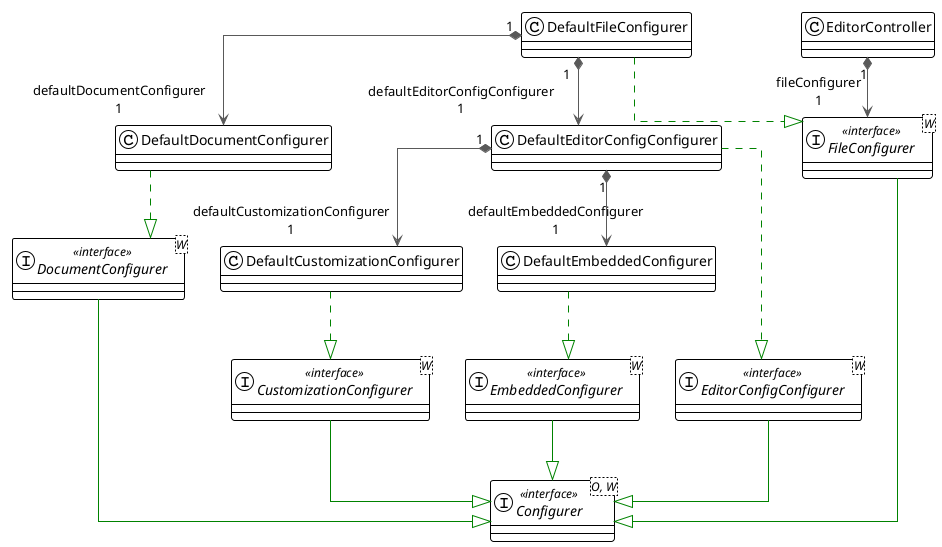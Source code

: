 @startuml

!theme plain
top to bottom direction
skinparam linetype ortho

interface Configurer<O, W> << interface >>
interface CustomizationConfigurer<W> << interface >>
class DefaultCustomizationConfigurer
class DefaultDocumentConfigurer
class DefaultEditorConfigConfigurer
class DefaultEmbeddedConfigurer
class DefaultFileConfigurer
interface DocumentConfigurer<W> << interface >>
interface EditorConfigConfigurer<W> << interface >>
class EditorController
interface EmbeddedConfigurer<W> << interface >>
interface FileConfigurer<W> << interface >>

CustomizationConfigurer         -[#008200,plain]-^  Configurer                     
DefaultCustomizationConfigurer  -[#008200,dashed]-^  CustomizationConfigurer        
DefaultDocumentConfigurer       -[#008200,dashed]-^  DocumentConfigurer             
DefaultEditorConfigConfigurer  "1" *-[#595959,plain]-> "defaultCustomizationConfigurer\n1" DefaultCustomizationConfigurer 
DefaultEditorConfigConfigurer  "1" *-[#595959,plain]-> "defaultEmbeddedConfigurer\n1" DefaultEmbeddedConfigurer      
DefaultEditorConfigConfigurer   -[#008200,dashed]-^  EditorConfigConfigurer         
DefaultEmbeddedConfigurer       -[#008200,dashed]-^  EmbeddedConfigurer             
DefaultFileConfigurer          "1" *-[#595959,plain]-> "defaultDocumentConfigurer\n1" DefaultDocumentConfigurer      
DefaultFileConfigurer          "1" *-[#595959,plain]-> "defaultEditorConfigConfigurer\n1" DefaultEditorConfigConfigurer  
DefaultFileConfigurer           -[#008200,dashed]-^  FileConfigurer                 
DocumentConfigurer              -[#008200,plain]-^  Configurer                     
EditorConfigConfigurer          -[#008200,plain]-^  Configurer                     
EditorController               "1" *-[#595959,plain]-> "fileConfigurer\n1" FileConfigurer                 
EmbeddedConfigurer              -[#008200,plain]-^  Configurer                     
FileConfigurer                  -[#008200,plain]-^  Configurer                     
@enduml
